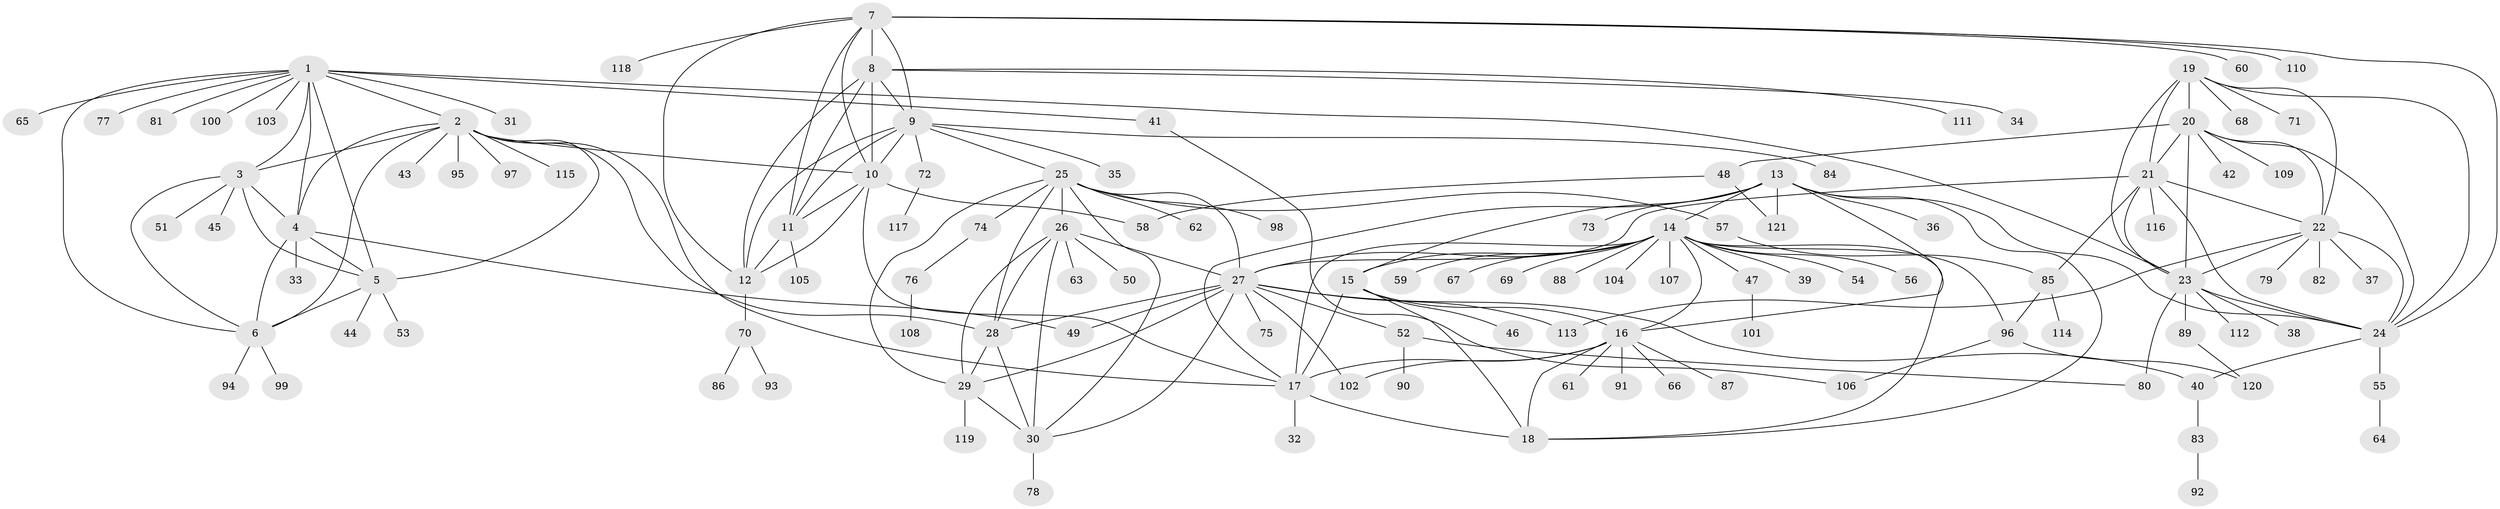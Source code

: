 // coarse degree distribution, {19: 0.021052631578947368, 14: 0.010526315789473684, 8: 0.031578947368421054, 5: 0.05263157894736842, 7: 0.010526315789473684, 10: 0.021052631578947368, 6: 0.031578947368421054, 4: 0.042105263157894736, 11: 0.010526315789473684, 9: 0.010526315789473684, 1: 0.6421052631578947, 3: 0.031578947368421054, 2: 0.08421052631578947}
// Generated by graph-tools (version 1.1) at 2025/52/02/27/25 19:52:14]
// undirected, 121 vertices, 187 edges
graph export_dot {
graph [start="1"]
  node [color=gray90,style=filled];
  1;
  2;
  3;
  4;
  5;
  6;
  7;
  8;
  9;
  10;
  11;
  12;
  13;
  14;
  15;
  16;
  17;
  18;
  19;
  20;
  21;
  22;
  23;
  24;
  25;
  26;
  27;
  28;
  29;
  30;
  31;
  32;
  33;
  34;
  35;
  36;
  37;
  38;
  39;
  40;
  41;
  42;
  43;
  44;
  45;
  46;
  47;
  48;
  49;
  50;
  51;
  52;
  53;
  54;
  55;
  56;
  57;
  58;
  59;
  60;
  61;
  62;
  63;
  64;
  65;
  66;
  67;
  68;
  69;
  70;
  71;
  72;
  73;
  74;
  75;
  76;
  77;
  78;
  79;
  80;
  81;
  82;
  83;
  84;
  85;
  86;
  87;
  88;
  89;
  90;
  91;
  92;
  93;
  94;
  95;
  96;
  97;
  98;
  99;
  100;
  101;
  102;
  103;
  104;
  105;
  106;
  107;
  108;
  109;
  110;
  111;
  112;
  113;
  114;
  115;
  116;
  117;
  118;
  119;
  120;
  121;
  1 -- 2;
  1 -- 3;
  1 -- 4;
  1 -- 5;
  1 -- 6;
  1 -- 23;
  1 -- 31;
  1 -- 41;
  1 -- 65;
  1 -- 77;
  1 -- 81;
  1 -- 100;
  1 -- 103;
  2 -- 3;
  2 -- 4;
  2 -- 5;
  2 -- 6;
  2 -- 10;
  2 -- 17;
  2 -- 28;
  2 -- 43;
  2 -- 95;
  2 -- 97;
  2 -- 115;
  3 -- 4;
  3 -- 5;
  3 -- 6;
  3 -- 45;
  3 -- 51;
  4 -- 5;
  4 -- 6;
  4 -- 33;
  4 -- 49;
  5 -- 6;
  5 -- 44;
  5 -- 53;
  6 -- 94;
  6 -- 99;
  7 -- 8;
  7 -- 9;
  7 -- 10;
  7 -- 11;
  7 -- 12;
  7 -- 24;
  7 -- 60;
  7 -- 110;
  7 -- 118;
  8 -- 9;
  8 -- 10;
  8 -- 11;
  8 -- 12;
  8 -- 34;
  8 -- 111;
  9 -- 10;
  9 -- 11;
  9 -- 12;
  9 -- 25;
  9 -- 35;
  9 -- 72;
  9 -- 84;
  10 -- 11;
  10 -- 12;
  10 -- 17;
  10 -- 58;
  11 -- 12;
  11 -- 105;
  12 -- 70;
  13 -- 14;
  13 -- 15;
  13 -- 16;
  13 -- 17;
  13 -- 18;
  13 -- 24;
  13 -- 36;
  13 -- 73;
  13 -- 121;
  14 -- 15;
  14 -- 16;
  14 -- 17;
  14 -- 18;
  14 -- 27;
  14 -- 39;
  14 -- 47;
  14 -- 54;
  14 -- 56;
  14 -- 59;
  14 -- 67;
  14 -- 69;
  14 -- 88;
  14 -- 96;
  14 -- 104;
  14 -- 107;
  15 -- 16;
  15 -- 17;
  15 -- 18;
  15 -- 46;
  16 -- 17;
  16 -- 18;
  16 -- 61;
  16 -- 66;
  16 -- 87;
  16 -- 91;
  16 -- 102;
  17 -- 18;
  17 -- 32;
  19 -- 20;
  19 -- 21;
  19 -- 22;
  19 -- 23;
  19 -- 24;
  19 -- 68;
  19 -- 71;
  20 -- 21;
  20 -- 22;
  20 -- 23;
  20 -- 24;
  20 -- 42;
  20 -- 48;
  20 -- 109;
  21 -- 22;
  21 -- 23;
  21 -- 24;
  21 -- 27;
  21 -- 85;
  21 -- 116;
  22 -- 23;
  22 -- 24;
  22 -- 37;
  22 -- 79;
  22 -- 82;
  22 -- 113;
  23 -- 24;
  23 -- 38;
  23 -- 80;
  23 -- 89;
  23 -- 112;
  24 -- 40;
  24 -- 55;
  25 -- 26;
  25 -- 27;
  25 -- 28;
  25 -- 29;
  25 -- 30;
  25 -- 57;
  25 -- 62;
  25 -- 74;
  25 -- 98;
  26 -- 27;
  26 -- 28;
  26 -- 29;
  26 -- 30;
  26 -- 50;
  26 -- 63;
  27 -- 28;
  27 -- 29;
  27 -- 30;
  27 -- 40;
  27 -- 49;
  27 -- 52;
  27 -- 75;
  27 -- 102;
  27 -- 113;
  28 -- 29;
  28 -- 30;
  29 -- 30;
  29 -- 119;
  30 -- 78;
  40 -- 83;
  41 -- 106;
  47 -- 101;
  48 -- 58;
  48 -- 121;
  52 -- 80;
  52 -- 90;
  55 -- 64;
  57 -- 85;
  70 -- 86;
  70 -- 93;
  72 -- 117;
  74 -- 76;
  76 -- 108;
  83 -- 92;
  85 -- 96;
  85 -- 114;
  89 -- 120;
  96 -- 106;
  96 -- 120;
}
